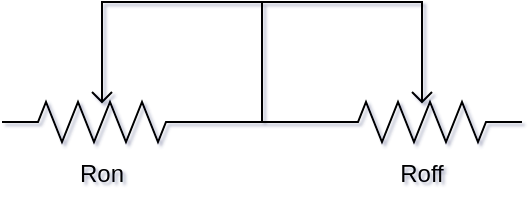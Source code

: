 <mxfile version="22.1.11" type="device">
  <diagram name="第 1 页" id="X1qdWoQnbZjtTEH8ZdGG">
    <mxGraphModel dx="781" dy="544" grid="1" gridSize="10" guides="1" tooltips="1" connect="1" arrows="1" fold="1" page="1" pageScale="1" pageWidth="827" pageHeight="1169" background="none" math="0" shadow="1">
      <root>
        <mxCell id="0" />
        <mxCell id="1" parent="0" />
        <mxCell id="4B-kFG8ttr4_-BCEcgf7-2" value="" style="pointerEvents=1;verticalLabelPosition=bottom;shadow=0;dashed=0;align=center;verticalAlign=top;shape=mxgraph.electrical.resistors.potentiometer_2;rotation=-180;" parent="1" vertex="1">
          <mxGeometry x="230" y="200" width="100" height="40" as="geometry" />
        </mxCell>
        <mxCell id="4B-kFG8ttr4_-BCEcgf7-3" value="" style="pointerEvents=1;verticalLabelPosition=bottom;shadow=0;dashed=0;align=center;verticalAlign=top;shape=mxgraph.electrical.resistors.potentiometer_2;rotation=-180;" parent="1" vertex="1">
          <mxGeometry x="390" y="200" width="100" height="40" as="geometry" />
        </mxCell>
        <mxCell id="4B-kFG8ttr4_-BCEcgf7-5" value="" style="endArrow=none;rounded=0;exitX=0;exitY=0.25;exitDx=0;exitDy=0;exitPerimeter=0;entryX=1;entryY=0.25;entryDx=0;entryDy=0;entryPerimeter=0;" parent="1" source="4B-kFG8ttr4_-BCEcgf7-2" target="4B-kFG8ttr4_-BCEcgf7-3" edge="1">
          <mxGeometry width="50" height="50" relative="1" as="geometry">
            <mxPoint x="380" y="310" as="sourcePoint" />
            <mxPoint x="430" y="260" as="targetPoint" />
          </mxGeometry>
        </mxCell>
        <mxCell id="4B-kFG8ttr4_-BCEcgf7-6" value="" style="endArrow=none;rounded=0;exitX=0.5;exitY=1;exitDx=0;exitDy=0;exitPerimeter=0;entryX=0.5;entryY=1;entryDx=0;entryDy=0;entryPerimeter=0;" parent="1" source="4B-kFG8ttr4_-BCEcgf7-2" target="4B-kFG8ttr4_-BCEcgf7-3" edge="1">
          <mxGeometry width="50" height="50" relative="1" as="geometry">
            <mxPoint x="380" y="310" as="sourcePoint" />
            <mxPoint x="430" y="260" as="targetPoint" />
            <Array as="points">
              <mxPoint x="280" y="170" />
              <mxPoint x="360" y="170" />
              <mxPoint x="440" y="170" />
            </Array>
          </mxGeometry>
        </mxCell>
        <mxCell id="4B-kFG8ttr4_-BCEcgf7-10" value="" style="endArrow=none;rounded=0;" parent="1" edge="1">
          <mxGeometry width="50" height="50" relative="1" as="geometry">
            <mxPoint x="360" y="170" as="sourcePoint" />
            <mxPoint x="360" y="230" as="targetPoint" />
          </mxGeometry>
        </mxCell>
        <mxCell id="4B-kFG8ttr4_-BCEcgf7-12" value="Ron" style="text;strokeColor=none;fillColor=none;align=center;verticalAlign=middle;rounded=0;" parent="1" vertex="1">
          <mxGeometry x="250" y="240" width="60" height="30" as="geometry" />
        </mxCell>
        <mxCell id="4B-kFG8ttr4_-BCEcgf7-13" value="Roff" style="text;strokeColor=none;fillColor=none;align=center;verticalAlign=middle;rounded=0;" parent="1" vertex="1">
          <mxGeometry x="410" y="240" width="60" height="30" as="geometry" />
        </mxCell>
      </root>
    </mxGraphModel>
  </diagram>
</mxfile>
